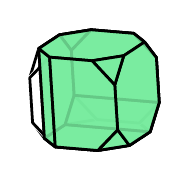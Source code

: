 % polymake for julian
% Thu Jul  5 23:36:08 2018
% unnamed

\begin{tikzpicture}[x  = {(0.9cm,-0.076cm)},
                    y  = {(-0.06cm,0.95cm)},
                    z  = {(-0.44cm,-0.29cm)},
                    scale = .3,
                    color = {lightgray}]


  % DEF POINTS
  \coordinate (v0_unnamed__1) at (2, 2, 1);
  \coordinate (v1_unnamed__1) at (2, 1, 2);
  \coordinate (v2_unnamed__1) at (2, 2, -1);
  \coordinate (v3_unnamed__1) at (1, 2, 2);
  \coordinate (v4_unnamed__1) at (2, 1, -2);
  \coordinate (v5_unnamed__1) at (2, -1, 2);
  \coordinate (v6_unnamed__1) at (1, 2, -2);
  \coordinate (v7_unnamed__1) at (2, -2, 1);
  \coordinate (v8_unnamed__1) at (-1, 2, 2);
  \coordinate (v9_unnamed__1) at (2, -1, -2);
  \coordinate (v10_unnamed__1) at (1, -2, 2);
  \coordinate (v11_unnamed__1) at (-2, 2, 1);
  \coordinate (v12_unnamed__1) at (2, -2, -1);
  \coordinate (v13_unnamed__1) at (-1, 2, -2);
  \coordinate (v14_unnamed__1) at (-2, 1, 2);
  \coordinate (v15_unnamed__1) at (1, -2, -2);
  \coordinate (v16_unnamed__1) at (-2, 2, -1);
  \coordinate (v17_unnamed__1) at (-1, -2, 2);
  \coordinate (v18_unnamed__1) at (-2, 1, -2);
  \coordinate (v19_unnamed__1) at (-2, -1, 2);
  \coordinate (v20_unnamed__1) at (-1, -2, -2);
  \coordinate (v21_unnamed__1) at (-2, -2, 1);
  \coordinate (v22_unnamed__1) at (-2, -1, -2);
  \coordinate (v23_unnamed__1) at (-2, -2, -1);


  % EDGES STYLE
  \definecolor{edgecolor_unnamed__1}{rgb}{ 0,0,0 }
  \tikzstyle{facestyle_unnamed__1} = [fill=none, fill opacity=0.85, preaction={draw=white, line cap=round, line width=1.5 pt}, draw=edgecolor_unnamed__1, line width=1 pt, line cap=round, line join=round]


  % FACES and EDGES and POINTS in the right order
  \draw[facestyle_unnamed__1] (v6_unnamed__1) -- (v2_unnamed__1) -- (v4_unnamed__1) -- (v6_unnamed__1) -- cycle;
  \draw[facestyle_unnamed__1] (v15_unnamed__1) -- (v9_unnamed__1) -- (v12_unnamed__1) -- (v15_unnamed__1) -- cycle;
  \draw[facestyle_unnamed__1] (v17_unnamed__1) -- (v21_unnamed__1) -- (v23_unnamed__1) -- (v20_unnamed__1) -- (v15_unnamed__1) -- (v12_unnamed__1) -- (v7_unnamed__1) -- (v10_unnamed__1) -- (v17_unnamed__1) -- cycle;
  \draw[facestyle_unnamed__1] (v18_unnamed__1) -- (v16_unnamed__1) -- (v13_unnamed__1) -- (v18_unnamed__1) -- cycle;
  \draw[facestyle_unnamed__1] (v23_unnamed__1) -- (v21_unnamed__1) -- (v19_unnamed__1) -- (v14_unnamed__1) -- (v11_unnamed__1) -- (v16_unnamed__1) -- (v18_unnamed__1) -- (v22_unnamed__1) -- (v23_unnamed__1) -- cycle;
  \draw[facestyle_unnamed__1] (v23_unnamed__1) -- (v22_unnamed__1) -- (v20_unnamed__1) -- (v23_unnamed__1) -- cycle;


  %POINTS


  %FACETS
  \draw[facestyle_unnamed__1] (v22_unnamed__1) -- (v18_unnamed__1) -- (v13_unnamed__1) -- (v6_unnamed__1) -- (v4_unnamed__1) -- (v9_unnamed__1) -- (v15_unnamed__1) -- (v20_unnamed__1) -- (v22_unnamed__1) -- cycle;


  %POINTS


  %FACETS
  \draw[facestyle_unnamed__1] (v19_unnamed__1) -- (v21_unnamed__1) -- (v17_unnamed__1) -- (v19_unnamed__1) -- cycle;


  %POINTS


  %FACETS
  \draw[facestyle_unnamed__1] (v11_unnamed__1) -- (v14_unnamed__1) -- (v8_unnamed__1) -- (v11_unnamed__1) -- cycle;
  \draw[facestyle_unnamed__1] (v16_unnamed__1) -- (v11_unnamed__1) -- (v8_unnamed__1) -- (v3_unnamed__1) -- (v0_unnamed__1) -- (v2_unnamed__1) -- (v6_unnamed__1) -- (v13_unnamed__1) -- (v16_unnamed__1) -- cycle;


  %POINTS


  %FACETS
  \draw[facestyle_unnamed__1] (v5_unnamed__1) -- (v10_unnamed__1) -- (v7_unnamed__1) -- (v5_unnamed__1) -- cycle;
  \draw[facestyle_unnamed__1] (v1_unnamed__1) -- (v5_unnamed__1) -- (v7_unnamed__1) -- (v12_unnamed__1) -- (v9_unnamed__1) -- (v4_unnamed__1) -- (v2_unnamed__1) -- (v0_unnamed__1) -- (v1_unnamed__1) -- cycle;


  %POINTS


  %FACETS
  \draw[facestyle_unnamed__1] (v3_unnamed__1) -- (v1_unnamed__1) -- (v0_unnamed__1) -- (v3_unnamed__1) -- cycle;


  %POINTS


  %FACETS
  \draw[facestyle_unnamed__1] (v14_unnamed__1) -- (v19_unnamed__1) -- (v17_unnamed__1) -- (v10_unnamed__1) -- (v5_unnamed__1) -- (v1_unnamed__1) -- (v3_unnamed__1) -- (v8_unnamed__1) -- (v14_unnamed__1) -- cycle;


  %POINTS


  %FACETS

  % DEF POINTS
  \coordinate (v0_unnamed__2) at (2, 2, 1);
  \coordinate (v1_unnamed__2) at (2, 1, 2);
  \coordinate (v2_unnamed__2) at (2, 2, -1);
  \coordinate (v3_unnamed__2) at (1, 2, 2);
  \coordinate (v4_unnamed__2) at (2, 1, -2);
  \coordinate (v5_unnamed__2) at (2, -1, 2);
  \coordinate (v6_unnamed__2) at (1, 2, -2);
  \coordinate (v7_unnamed__2) at (2, -2, 1);
  \coordinate (v8_unnamed__2) at (-1, 2, 2);
  \coordinate (v9_unnamed__2) at (2, -1, -2);
  \coordinate (v10_unnamed__2) at (1, -2, 2);
  \coordinate (v11_unnamed__2) at (-2, 2, 1);
  \coordinate (v12_unnamed__2) at (2, -2, -1);
  \coordinate (v13_unnamed__2) at (-1, 2, -2);
  \coordinate (v14_unnamed__2) at (-2, 2, -1);
  \coordinate (v15_unnamed__2) at (-1, -2, 2);
  \coordinate (v16_unnamed__2) at (-2, 1, -2);
  \coordinate (v17_unnamed__2) at (-2, -2, 1);
  \coordinate (v18_unnamed__2) at (-2, -1, -2);
  \coordinate (v19_unnamed__2) at (-2, -2, -1);


  % EDGES STYLE
  \definecolor{edgecolor_unnamed__2}{rgb}{ 0,0,0 }

  % FACES STYLE
  \definecolor{facetcolor_unnamed__2}{rgb}{ 0.467,0.925,0.62 }

  \tikzstyle{facestyle_unnamed__2} = [fill=facetcolor_unnamed__2, fill opacity=0.85, draw=edgecolor_unnamed__2, line width=1 pt, line cap=round, line join=round]


  % FACES and EDGES and POINTS in the right order
  \draw[facestyle_unnamed__2] (v6_unnamed__2) -- (v2_unnamed__2) -- (v4_unnamed__2) -- (v6_unnamed__2) -- cycle;
  \draw[facestyle_unnamed__2] (v15_unnamed__2) -- (v17_unnamed__2) -- (v19_unnamed__2) -- (v12_unnamed__2) -- (v7_unnamed__2) -- (v10_unnamed__2) -- (v15_unnamed__2) -- cycle;
  \draw[facestyle_unnamed__2] (v16_unnamed__2) -- (v14_unnamed__2) -- (v13_unnamed__2) -- (v16_unnamed__2) -- cycle;
  \draw[facestyle_unnamed__2] (v19_unnamed__2) -- (v17_unnamed__2) -- (v11_unnamed__2) -- (v14_unnamed__2) -- (v16_unnamed__2) -- (v18_unnamed__2) -- (v19_unnamed__2) -- cycle;
  \draw[facestyle_unnamed__2] (v19_unnamed__2) -- (v18_unnamed__2) -- (v9_unnamed__2) -- (v12_unnamed__2) -- (v19_unnamed__2) -- cycle;


  %POINTS


  %FACETS
  \draw[facestyle_unnamed__2] (v18_unnamed__2) -- (v16_unnamed__2) -- (v13_unnamed__2) -- (v6_unnamed__2) -- (v4_unnamed__2) -- (v9_unnamed__2) -- (v18_unnamed__2) -- cycle;


  %POINTS


  %FACETS
  \draw[facestyle_unnamed__2] (v11_unnamed__2) -- (v17_unnamed__2) -- (v15_unnamed__2) -- (v8_unnamed__2) -- (v11_unnamed__2) -- cycle;


  %POINTS


  %FACETS
  \draw[facestyle_unnamed__2] (v14_unnamed__2) -- (v11_unnamed__2) -- (v8_unnamed__2) -- (v3_unnamed__2) -- (v0_unnamed__2) -- (v2_unnamed__2) -- (v6_unnamed__2) -- (v13_unnamed__2) -- (v14_unnamed__2) -- cycle;


  %POINTS


  %FACETS
  \draw[facestyle_unnamed__2] (v10_unnamed__2) -- (v7_unnamed__2) -- (v5_unnamed__2) -- (v10_unnamed__2) -- cycle;
  \draw[facestyle_unnamed__2] (v2_unnamed__2) -- (v0_unnamed__2) -- (v1_unnamed__2) -- (v5_unnamed__2) -- (v7_unnamed__2) -- (v12_unnamed__2) -- (v9_unnamed__2) -- (v4_unnamed__2) -- (v2_unnamed__2) -- cycle;


  %POINTS


  %FACETS
  \draw[facestyle_unnamed__2] (v0_unnamed__2) -- (v3_unnamed__2) -- (v1_unnamed__2) -- (v0_unnamed__2) -- cycle;


  %POINTS


  %FACETS
  \draw[facestyle_unnamed__2] (v8_unnamed__2) -- (v15_unnamed__2) -- (v10_unnamed__2) -- (v5_unnamed__2) -- (v1_unnamed__2) -- (v3_unnamed__2) -- (v8_unnamed__2) -- cycle;


  %POINTS


  %FACETS

\end{tikzpicture}
